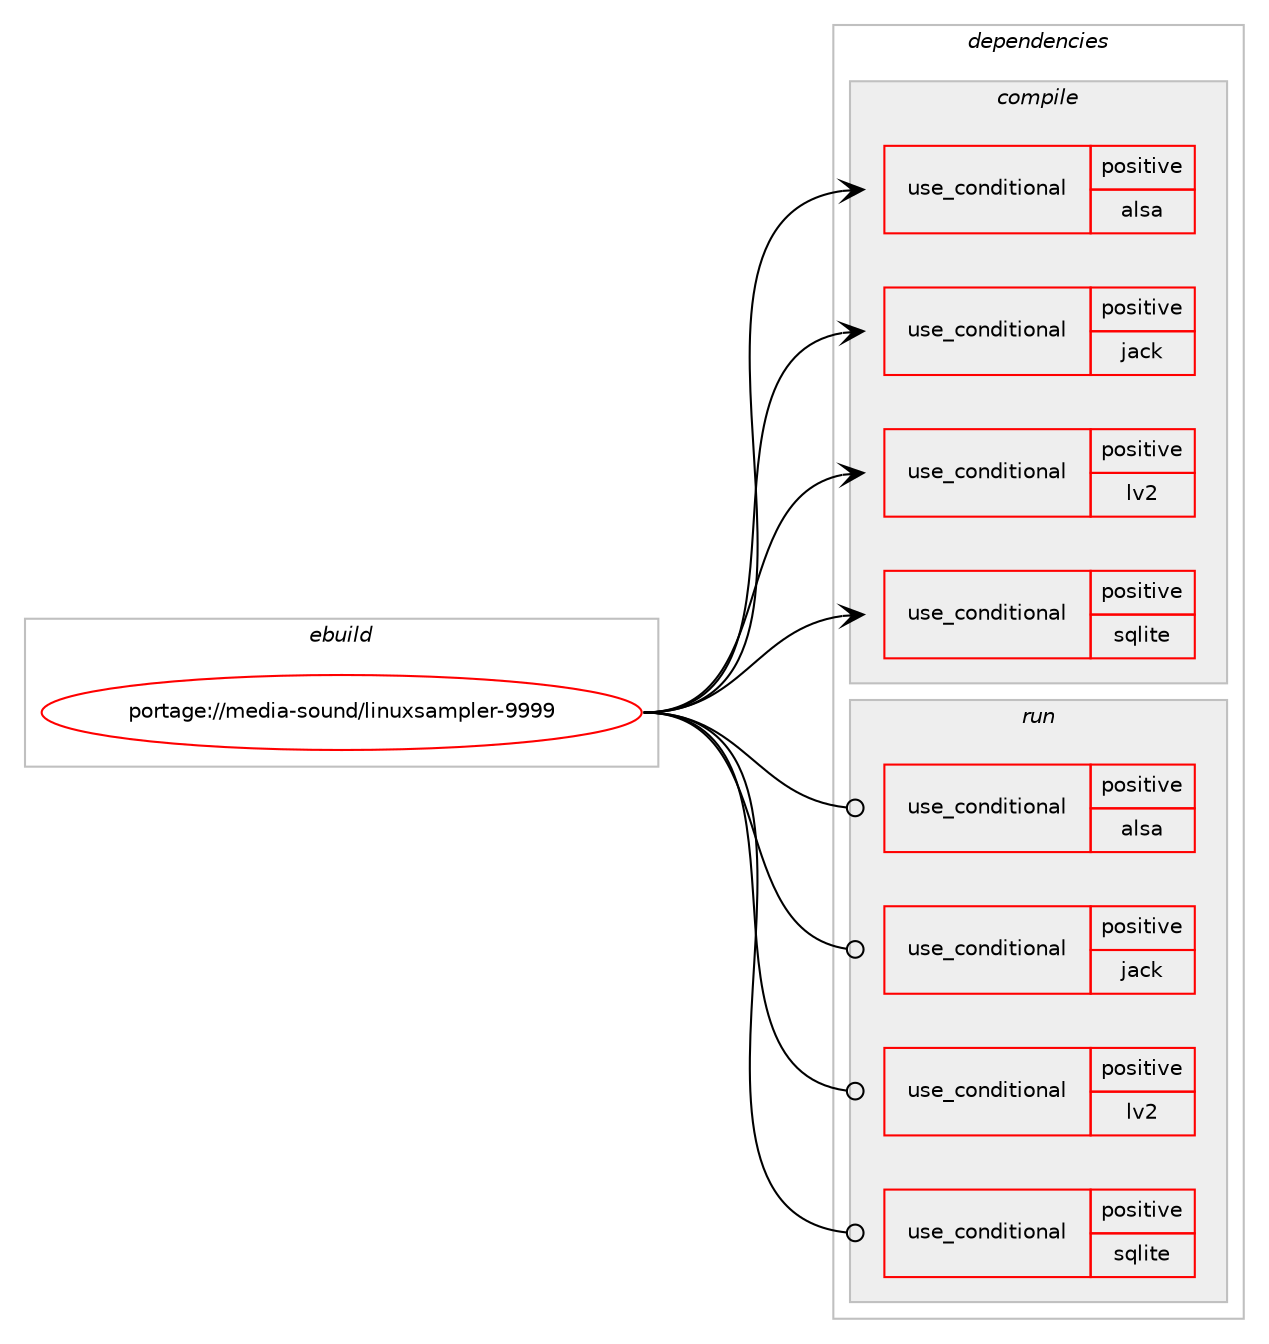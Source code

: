 digraph prolog {

# *************
# Graph options
# *************

newrank=true;
concentrate=true;
compound=true;
graph [rankdir=LR,fontname=Helvetica,fontsize=10,ranksep=1.5];#, ranksep=2.5, nodesep=0.2];
edge  [arrowhead=vee];
node  [fontname=Helvetica,fontsize=10];

# **********
# The ebuild
# **********

subgraph cluster_leftcol {
color=gray;
rank=same;
label=<<i>ebuild</i>>;
id [label="portage://media-sound/linuxsampler-9999", color=red, width=4, href="../media-sound/linuxsampler-9999.svg"];
}

# ****************
# The dependencies
# ****************

subgraph cluster_midcol {
color=gray;
label=<<i>dependencies</i>>;
subgraph cluster_compile {
fillcolor="#eeeeee";
style=filled;
label=<<i>compile</i>>;
subgraph cond78295 {
dependency163670 [label=<<TABLE BORDER="0" CELLBORDER="1" CELLSPACING="0" CELLPADDING="4"><TR><TD ROWSPAN="3" CELLPADDING="10">use_conditional</TD></TR><TR><TD>positive</TD></TR><TR><TD>alsa</TD></TR></TABLE>>, shape=none, color=red];
# *** BEGIN UNKNOWN DEPENDENCY TYPE (TODO) ***
# dependency163670 -> package_dependency(portage://media-sound/linuxsampler-9999,install,no,media-libs,alsa-lib,none,[,,],[],[])
# *** END UNKNOWN DEPENDENCY TYPE (TODO) ***

}
id:e -> dependency163670:w [weight=20,style="solid",arrowhead="vee"];
subgraph cond78296 {
dependency163671 [label=<<TABLE BORDER="0" CELLBORDER="1" CELLSPACING="0" CELLPADDING="4"><TR><TD ROWSPAN="3" CELLPADDING="10">use_conditional</TD></TR><TR><TD>positive</TD></TR><TR><TD>jack</TD></TR></TABLE>>, shape=none, color=red];
# *** BEGIN UNKNOWN DEPENDENCY TYPE (TODO) ***
# dependency163671 -> package_dependency(portage://media-sound/linuxsampler-9999,install,no,virtual,jack,none,[,,],[],[])
# *** END UNKNOWN DEPENDENCY TYPE (TODO) ***

}
id:e -> dependency163671:w [weight=20,style="solid",arrowhead="vee"];
subgraph cond78297 {
dependency163672 [label=<<TABLE BORDER="0" CELLBORDER="1" CELLSPACING="0" CELLPADDING="4"><TR><TD ROWSPAN="3" CELLPADDING="10">use_conditional</TD></TR><TR><TD>positive</TD></TR><TR><TD>lv2</TD></TR></TABLE>>, shape=none, color=red];
# *** BEGIN UNKNOWN DEPENDENCY TYPE (TODO) ***
# dependency163672 -> package_dependency(portage://media-sound/linuxsampler-9999,install,no,media-libs,lv2,none,[,,],[],[])
# *** END UNKNOWN DEPENDENCY TYPE (TODO) ***

}
id:e -> dependency163672:w [weight=20,style="solid",arrowhead="vee"];
subgraph cond78298 {
dependency163673 [label=<<TABLE BORDER="0" CELLBORDER="1" CELLSPACING="0" CELLPADDING="4"><TR><TD ROWSPAN="3" CELLPADDING="10">use_conditional</TD></TR><TR><TD>positive</TD></TR><TR><TD>sqlite</TD></TR></TABLE>>, shape=none, color=red];
# *** BEGIN UNKNOWN DEPENDENCY TYPE (TODO) ***
# dependency163673 -> package_dependency(portage://media-sound/linuxsampler-9999,install,no,dev-db,sqlite,none,[,,],[],[])
# *** END UNKNOWN DEPENDENCY TYPE (TODO) ***

}
id:e -> dependency163673:w [weight=20,style="solid",arrowhead="vee"];
# *** BEGIN UNKNOWN DEPENDENCY TYPE (TODO) ***
# id -> package_dependency(portage://media-sound/linuxsampler-9999,install,no,media-libs,dssi,none,[,,],[],[])
# *** END UNKNOWN DEPENDENCY TYPE (TODO) ***

# *** BEGIN UNKNOWN DEPENDENCY TYPE (TODO) ***
# id -> package_dependency(portage://media-sound/linuxsampler-9999,install,no,media-libs,ladspa-sdk,none,[,,],[],[])
# *** END UNKNOWN DEPENDENCY TYPE (TODO) ***

# *** BEGIN UNKNOWN DEPENDENCY TYPE (TODO) ***
# id -> package_dependency(portage://media-sound/linuxsampler-9999,install,no,media-libs,libgig,none,[,,],[],[])
# *** END UNKNOWN DEPENDENCY TYPE (TODO) ***

# *** BEGIN UNKNOWN DEPENDENCY TYPE (TODO) ***
# id -> package_dependency(portage://media-sound/linuxsampler-9999,install,no,media-libs,libsndfile,none,[,,],[],[use(disable(minimal),none)])
# *** END UNKNOWN DEPENDENCY TYPE (TODO) ***

}
subgraph cluster_compileandrun {
fillcolor="#eeeeee";
style=filled;
label=<<i>compile and run</i>>;
}
subgraph cluster_run {
fillcolor="#eeeeee";
style=filled;
label=<<i>run</i>>;
subgraph cond78299 {
dependency163674 [label=<<TABLE BORDER="0" CELLBORDER="1" CELLSPACING="0" CELLPADDING="4"><TR><TD ROWSPAN="3" CELLPADDING="10">use_conditional</TD></TR><TR><TD>positive</TD></TR><TR><TD>alsa</TD></TR></TABLE>>, shape=none, color=red];
# *** BEGIN UNKNOWN DEPENDENCY TYPE (TODO) ***
# dependency163674 -> package_dependency(portage://media-sound/linuxsampler-9999,run,no,media-libs,alsa-lib,none,[,,],[],[])
# *** END UNKNOWN DEPENDENCY TYPE (TODO) ***

}
id:e -> dependency163674:w [weight=20,style="solid",arrowhead="odot"];
subgraph cond78300 {
dependency163675 [label=<<TABLE BORDER="0" CELLBORDER="1" CELLSPACING="0" CELLPADDING="4"><TR><TD ROWSPAN="3" CELLPADDING="10">use_conditional</TD></TR><TR><TD>positive</TD></TR><TR><TD>jack</TD></TR></TABLE>>, shape=none, color=red];
# *** BEGIN UNKNOWN DEPENDENCY TYPE (TODO) ***
# dependency163675 -> package_dependency(portage://media-sound/linuxsampler-9999,run,no,virtual,jack,none,[,,],[],[])
# *** END UNKNOWN DEPENDENCY TYPE (TODO) ***

}
id:e -> dependency163675:w [weight=20,style="solid",arrowhead="odot"];
subgraph cond78301 {
dependency163676 [label=<<TABLE BORDER="0" CELLBORDER="1" CELLSPACING="0" CELLPADDING="4"><TR><TD ROWSPAN="3" CELLPADDING="10">use_conditional</TD></TR><TR><TD>positive</TD></TR><TR><TD>lv2</TD></TR></TABLE>>, shape=none, color=red];
# *** BEGIN UNKNOWN DEPENDENCY TYPE (TODO) ***
# dependency163676 -> package_dependency(portage://media-sound/linuxsampler-9999,run,no,media-libs,lv2,none,[,,],[],[])
# *** END UNKNOWN DEPENDENCY TYPE (TODO) ***

}
id:e -> dependency163676:w [weight=20,style="solid",arrowhead="odot"];
subgraph cond78302 {
dependency163677 [label=<<TABLE BORDER="0" CELLBORDER="1" CELLSPACING="0" CELLPADDING="4"><TR><TD ROWSPAN="3" CELLPADDING="10">use_conditional</TD></TR><TR><TD>positive</TD></TR><TR><TD>sqlite</TD></TR></TABLE>>, shape=none, color=red];
# *** BEGIN UNKNOWN DEPENDENCY TYPE (TODO) ***
# dependency163677 -> package_dependency(portage://media-sound/linuxsampler-9999,run,no,dev-db,sqlite,none,[,,],[],[])
# *** END UNKNOWN DEPENDENCY TYPE (TODO) ***

}
id:e -> dependency163677:w [weight=20,style="solid",arrowhead="odot"];
# *** BEGIN UNKNOWN DEPENDENCY TYPE (TODO) ***
# id -> package_dependency(portage://media-sound/linuxsampler-9999,run,no,media-libs,libgig,none,[,,],[],[])
# *** END UNKNOWN DEPENDENCY TYPE (TODO) ***

# *** BEGIN UNKNOWN DEPENDENCY TYPE (TODO) ***
# id -> package_dependency(portage://media-sound/linuxsampler-9999,run,no,media-libs,libsndfile,none,[,,],[],[use(disable(minimal),none)])
# *** END UNKNOWN DEPENDENCY TYPE (TODO) ***

}
}

# **************
# The candidates
# **************

subgraph cluster_choices {
rank=same;
color=gray;
label=<<i>candidates</i>>;

}

}
